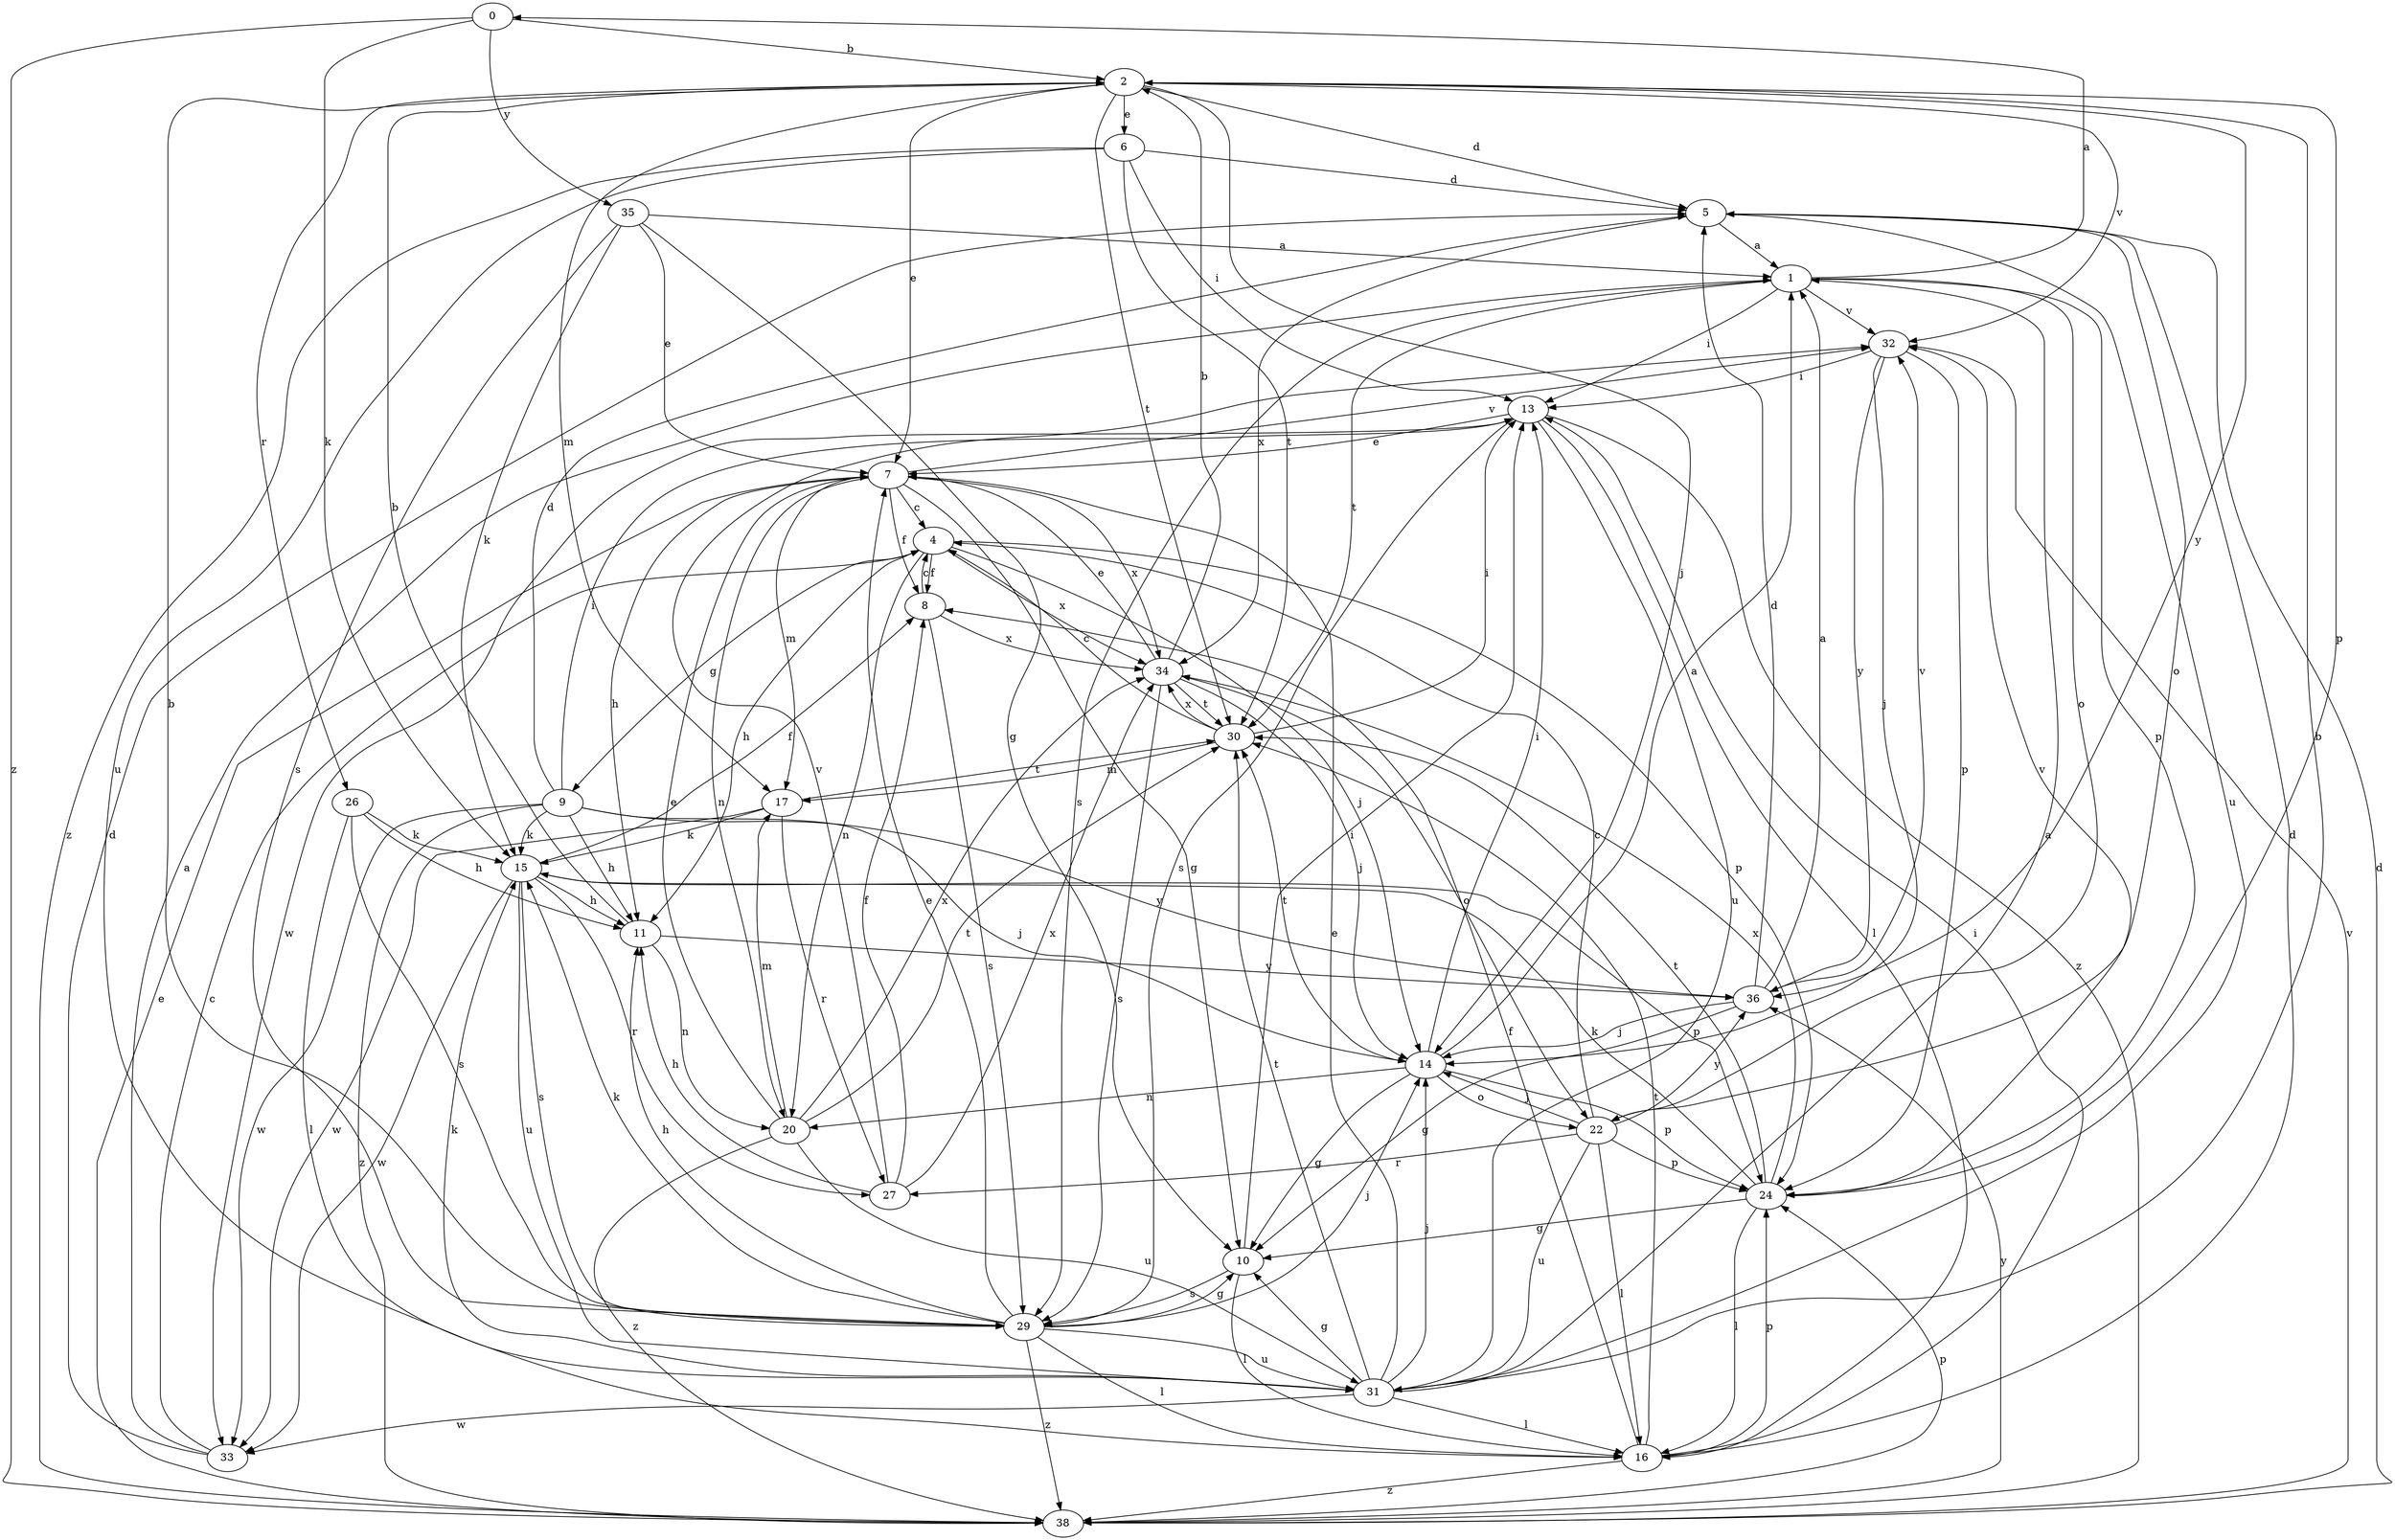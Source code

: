 strict digraph  {
0;
1;
2;
4;
5;
6;
7;
8;
9;
10;
11;
13;
14;
15;
16;
17;
20;
22;
24;
26;
27;
29;
30;
31;
32;
33;
34;
35;
36;
38;
0 -> 2  [label=b];
0 -> 15  [label=k];
0 -> 35  [label=y];
0 -> 38  [label=z];
1 -> 0  [label=a];
1 -> 13  [label=i];
1 -> 22  [label=o];
1 -> 24  [label=p];
1 -> 29  [label=s];
1 -> 30  [label=t];
1 -> 32  [label=v];
2 -> 5  [label=d];
2 -> 6  [label=e];
2 -> 7  [label=e];
2 -> 14  [label=j];
2 -> 17  [label=m];
2 -> 24  [label=p];
2 -> 26  [label=r];
2 -> 30  [label=t];
2 -> 32  [label=v];
2 -> 36  [label=y];
4 -> 8  [label=f];
4 -> 9  [label=g];
4 -> 11  [label=h];
4 -> 14  [label=j];
4 -> 20  [label=n];
4 -> 24  [label=p];
4 -> 34  [label=x];
5 -> 1  [label=a];
5 -> 22  [label=o];
5 -> 31  [label=u];
5 -> 34  [label=x];
6 -> 5  [label=d];
6 -> 13  [label=i];
6 -> 30  [label=t];
6 -> 31  [label=u];
6 -> 38  [label=z];
7 -> 4  [label=c];
7 -> 8  [label=f];
7 -> 10  [label=g];
7 -> 11  [label=h];
7 -> 17  [label=m];
7 -> 20  [label=n];
7 -> 32  [label=v];
7 -> 34  [label=x];
8 -> 4  [label=c];
8 -> 29  [label=s];
8 -> 34  [label=x];
9 -> 5  [label=d];
9 -> 11  [label=h];
9 -> 13  [label=i];
9 -> 14  [label=j];
9 -> 15  [label=k];
9 -> 33  [label=w];
9 -> 36  [label=y];
9 -> 38  [label=z];
10 -> 13  [label=i];
10 -> 16  [label=l];
10 -> 29  [label=s];
11 -> 2  [label=b];
11 -> 20  [label=n];
11 -> 36  [label=y];
13 -> 7  [label=e];
13 -> 16  [label=l];
13 -> 29  [label=s];
13 -> 31  [label=u];
13 -> 33  [label=w];
13 -> 38  [label=z];
14 -> 1  [label=a];
14 -> 10  [label=g];
14 -> 13  [label=i];
14 -> 20  [label=n];
14 -> 22  [label=o];
14 -> 24  [label=p];
14 -> 30  [label=t];
15 -> 8  [label=f];
15 -> 11  [label=h];
15 -> 24  [label=p];
15 -> 27  [label=r];
15 -> 29  [label=s];
15 -> 31  [label=u];
15 -> 33  [label=w];
16 -> 5  [label=d];
16 -> 8  [label=f];
16 -> 13  [label=i];
16 -> 24  [label=p];
16 -> 30  [label=t];
16 -> 38  [label=z];
17 -> 15  [label=k];
17 -> 27  [label=r];
17 -> 30  [label=t];
17 -> 33  [label=w];
20 -> 7  [label=e];
20 -> 17  [label=m];
20 -> 30  [label=t];
20 -> 31  [label=u];
20 -> 34  [label=x];
20 -> 38  [label=z];
22 -> 4  [label=c];
22 -> 14  [label=j];
22 -> 16  [label=l];
22 -> 24  [label=p];
22 -> 27  [label=r];
22 -> 31  [label=u];
22 -> 36  [label=y];
24 -> 10  [label=g];
24 -> 15  [label=k];
24 -> 16  [label=l];
24 -> 30  [label=t];
24 -> 32  [label=v];
24 -> 34  [label=x];
26 -> 11  [label=h];
26 -> 15  [label=k];
26 -> 16  [label=l];
26 -> 29  [label=s];
27 -> 8  [label=f];
27 -> 11  [label=h];
27 -> 32  [label=v];
27 -> 34  [label=x];
29 -> 2  [label=b];
29 -> 7  [label=e];
29 -> 10  [label=g];
29 -> 11  [label=h];
29 -> 14  [label=j];
29 -> 15  [label=k];
29 -> 16  [label=l];
29 -> 31  [label=u];
29 -> 38  [label=z];
30 -> 4  [label=c];
30 -> 13  [label=i];
30 -> 17  [label=m];
30 -> 34  [label=x];
31 -> 1  [label=a];
31 -> 2  [label=b];
31 -> 7  [label=e];
31 -> 10  [label=g];
31 -> 14  [label=j];
31 -> 15  [label=k];
31 -> 16  [label=l];
31 -> 30  [label=t];
31 -> 33  [label=w];
32 -> 13  [label=i];
32 -> 14  [label=j];
32 -> 24  [label=p];
32 -> 36  [label=y];
33 -> 1  [label=a];
33 -> 4  [label=c];
33 -> 5  [label=d];
34 -> 2  [label=b];
34 -> 7  [label=e];
34 -> 14  [label=j];
34 -> 22  [label=o];
34 -> 29  [label=s];
34 -> 30  [label=t];
35 -> 1  [label=a];
35 -> 7  [label=e];
35 -> 10  [label=g];
35 -> 15  [label=k];
35 -> 29  [label=s];
36 -> 1  [label=a];
36 -> 5  [label=d];
36 -> 10  [label=g];
36 -> 14  [label=j];
36 -> 32  [label=v];
38 -> 5  [label=d];
38 -> 7  [label=e];
38 -> 24  [label=p];
38 -> 32  [label=v];
38 -> 36  [label=y];
}
